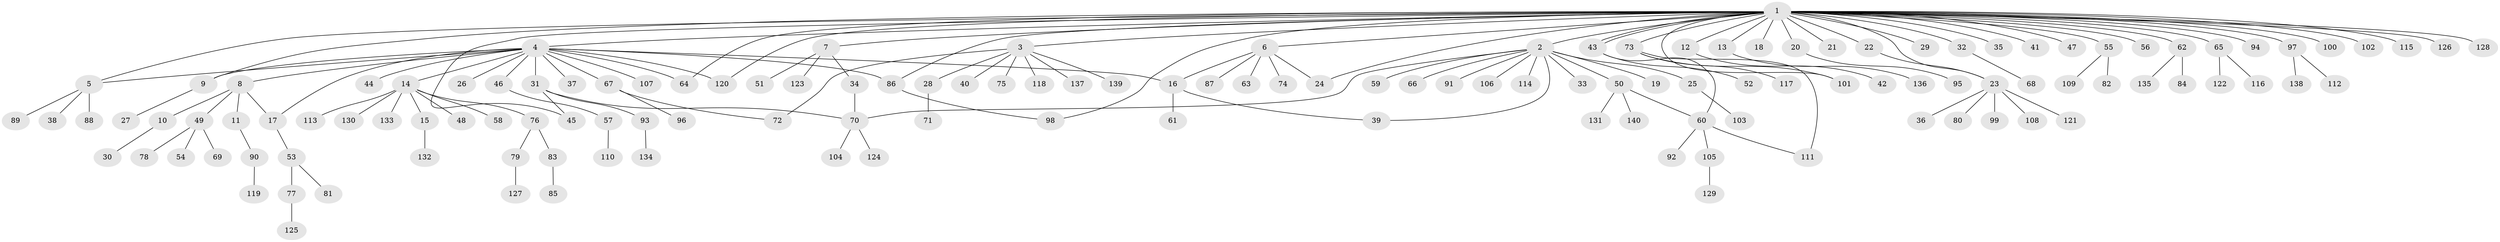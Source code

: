 // Generated by graph-tools (version 1.1) at 2025/01/03/09/25 03:01:56]
// undirected, 140 vertices, 158 edges
graph export_dot {
graph [start="1"]
  node [color=gray90,style=filled];
  1;
  2;
  3;
  4;
  5;
  6;
  7;
  8;
  9;
  10;
  11;
  12;
  13;
  14;
  15;
  16;
  17;
  18;
  19;
  20;
  21;
  22;
  23;
  24;
  25;
  26;
  27;
  28;
  29;
  30;
  31;
  32;
  33;
  34;
  35;
  36;
  37;
  38;
  39;
  40;
  41;
  42;
  43;
  44;
  45;
  46;
  47;
  48;
  49;
  50;
  51;
  52;
  53;
  54;
  55;
  56;
  57;
  58;
  59;
  60;
  61;
  62;
  63;
  64;
  65;
  66;
  67;
  68;
  69;
  70;
  71;
  72;
  73;
  74;
  75;
  76;
  77;
  78;
  79;
  80;
  81;
  82;
  83;
  84;
  85;
  86;
  87;
  88;
  89;
  90;
  91;
  92;
  93;
  94;
  95;
  96;
  97;
  98;
  99;
  100;
  101;
  102;
  103;
  104;
  105;
  106;
  107;
  108;
  109;
  110;
  111;
  112;
  113;
  114;
  115;
  116;
  117;
  118;
  119;
  120;
  121;
  122;
  123;
  124;
  125;
  126;
  127;
  128;
  129;
  130;
  131;
  132;
  133;
  134;
  135;
  136;
  137;
  138;
  139;
  140;
  1 -- 2;
  1 -- 3;
  1 -- 4;
  1 -- 5;
  1 -- 6;
  1 -- 7;
  1 -- 9;
  1 -- 12;
  1 -- 13;
  1 -- 18;
  1 -- 20;
  1 -- 21;
  1 -- 22;
  1 -- 23;
  1 -- 24;
  1 -- 29;
  1 -- 32;
  1 -- 35;
  1 -- 41;
  1 -- 43;
  1 -- 43;
  1 -- 45;
  1 -- 47;
  1 -- 55;
  1 -- 56;
  1 -- 62;
  1 -- 64;
  1 -- 65;
  1 -- 73;
  1 -- 86;
  1 -- 94;
  1 -- 97;
  1 -- 98;
  1 -- 100;
  1 -- 101;
  1 -- 102;
  1 -- 115;
  1 -- 120;
  1 -- 126;
  1 -- 128;
  2 -- 19;
  2 -- 25;
  2 -- 33;
  2 -- 39;
  2 -- 50;
  2 -- 59;
  2 -- 66;
  2 -- 70;
  2 -- 91;
  2 -- 106;
  2 -- 114;
  3 -- 28;
  3 -- 40;
  3 -- 72;
  3 -- 75;
  3 -- 118;
  3 -- 137;
  3 -- 139;
  4 -- 5;
  4 -- 8;
  4 -- 9;
  4 -- 14;
  4 -- 16;
  4 -- 17;
  4 -- 26;
  4 -- 31;
  4 -- 37;
  4 -- 44;
  4 -- 46;
  4 -- 64;
  4 -- 67;
  4 -- 86;
  4 -- 107;
  4 -- 120;
  5 -- 38;
  5 -- 88;
  5 -- 89;
  6 -- 16;
  6 -- 24;
  6 -- 63;
  6 -- 74;
  6 -- 87;
  7 -- 34;
  7 -- 51;
  7 -- 123;
  8 -- 10;
  8 -- 11;
  8 -- 17;
  8 -- 49;
  9 -- 27;
  10 -- 30;
  11 -- 90;
  12 -- 42;
  13 -- 136;
  14 -- 15;
  14 -- 48;
  14 -- 58;
  14 -- 76;
  14 -- 113;
  14 -- 130;
  14 -- 133;
  15 -- 132;
  16 -- 39;
  16 -- 61;
  17 -- 53;
  20 -- 95;
  22 -- 23;
  23 -- 36;
  23 -- 80;
  23 -- 99;
  23 -- 108;
  23 -- 121;
  25 -- 103;
  28 -- 71;
  31 -- 45;
  31 -- 70;
  31 -- 93;
  32 -- 68;
  34 -- 70;
  43 -- 52;
  43 -- 60;
  46 -- 57;
  49 -- 54;
  49 -- 69;
  49 -- 78;
  50 -- 60;
  50 -- 131;
  50 -- 140;
  53 -- 77;
  53 -- 81;
  55 -- 82;
  55 -- 109;
  57 -- 110;
  60 -- 92;
  60 -- 105;
  60 -- 111;
  62 -- 84;
  62 -- 135;
  65 -- 116;
  65 -- 122;
  67 -- 72;
  67 -- 96;
  70 -- 104;
  70 -- 124;
  73 -- 101;
  73 -- 111;
  73 -- 117;
  76 -- 79;
  76 -- 83;
  77 -- 125;
  79 -- 127;
  83 -- 85;
  86 -- 98;
  90 -- 119;
  93 -- 134;
  97 -- 112;
  97 -- 138;
  105 -- 129;
}
